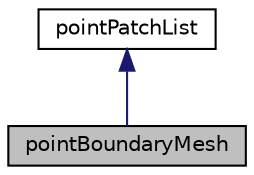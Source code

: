 digraph "pointBoundaryMesh"
{
  bgcolor="transparent";
  edge [fontname="Helvetica",fontsize="10",labelfontname="Helvetica",labelfontsize="10"];
  node [fontname="Helvetica",fontsize="10",shape=record];
  Node1 [label="pointBoundaryMesh",height=0.2,width=0.4,color="black", fillcolor="grey75", style="filled", fontcolor="black"];
  Node2 -> Node1 [dir="back",color="midnightblue",fontsize="10",style="solid",fontname="Helvetica"];
  Node2 [label="pointPatchList",height=0.2,width=0.4,color="black",URL="$a02031.html",tooltip="A templated 1D list of pointers to objects of type <T>, where the size of the array is known and used..."];
}
